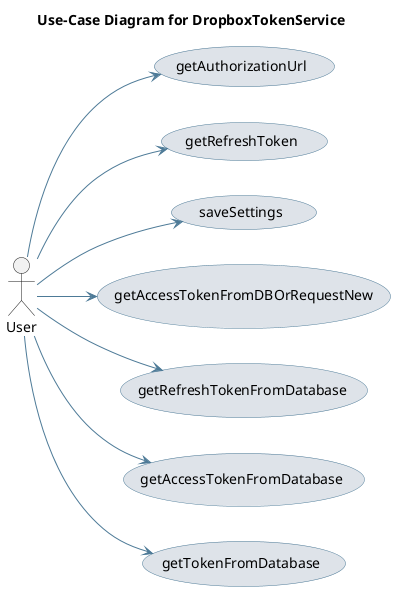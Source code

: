 @startuml
skinparam usecase {
 BackgroundColor #DEE3E9 
 BorderColor #4D7A97 
 ArrowColor #4D7A97 
}
left to right direction
title Use-Case Diagram for DropboxTokenService

actor User
usecase "getAuthorizationUrl" as UC_getAuthorizationUrl
User --> UC_getAuthorizationUrl
usecase "getRefreshToken" as UC_getRefreshToken
User --> UC_getRefreshToken
usecase "saveSettings" as UC_saveSettings
User --> UC_saveSettings
usecase "getAccessTokenFromDBOrRequestNew" as UC_getAccessTokenFromDBOrRequestNew
User --> UC_getAccessTokenFromDBOrRequestNew
usecase "getRefreshTokenFromDatabase" as UC_getRefreshTokenFromDatabase
User --> UC_getRefreshTokenFromDatabase
usecase "getAccessTokenFromDatabase" as UC_getAccessTokenFromDatabase
User --> UC_getAccessTokenFromDatabase
usecase "getTokenFromDatabase" as UC_getTokenFromDatabase
User --> UC_getTokenFromDatabase
@enduml